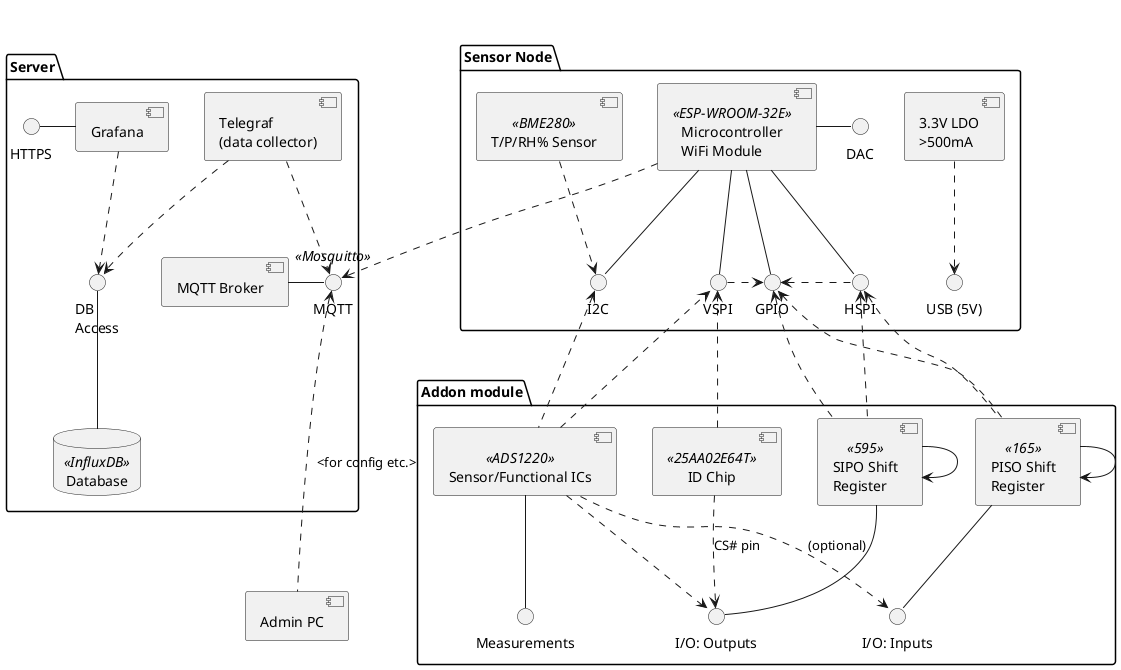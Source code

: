 @startuml

package snode as "Sensor Node" {
    component esp32 as "Microcontroller\nWiFi Module" <<ESP-WROOM-32E>> 
    component ldo as "3.3V LDO\n>500mA"
    component BME280 as "T/P/RH% Sensor" <<BME280>> 
    interface USB as "USB (5V)"
    interface VSPI
    interface HSPI 
    interface I2C 
    interface DAC 
    interface GPIO 
}

package module as "Addon module" {
    component sipo_sr as "SIPO Shift\nRegister" <<595>>
    component piso_sr as "PISO Shift\nRegister" <<165>>
    component id_eeprom as "ID Chip" <<25AA02E64T>>
    component sensor as "Sensor/Functional ICs" <<ADS1220>> 

    interface measurement as "Measurements"
    interface module_inputs as "I/O: Inputs"
    interface module_outputs as "I/O: Outputs"
}


package server as "Server" {
    component mqtt_broker as "MQTT Broker"
    interface mqtt as "MQTT" <<Mosquitto>> 

    component telegraf as "Telegraf\n(data collector)"
    database db as "Database" <<InfluxDB>>
    interface influx as "DB\nAccess"

    component grafana as "Grafana"
    interface HTTPS 
}

component pc as "Admin PC"


telegraf ..> mqtt 
telegraf ..> influx 
grafana ..> influx 
grafana -left- HTTPS 
ldo .d.> USB  
esp32 ..> mqtt
esp32 -d- VSPI
esp32 -- HSPI
esp32 -- I2C 
esp32 -r- DAC
esp32 -- GPIO
BME280 ..> I2C
mqtt_broker - mqtt 
db -up- influx

piso_sr -d- module_inputs
sipo_sr -d- module_outputs
HSPI <.. sipo_sr
HSPI <.. piso_sr
GPIO <.. piso_sr  
GPIO <.. sipo_sr
sipo_sr --> sipo_sr
piso_sr --> piso_sr


id_eeprom ..> module_outputs : CS# pin 
id_eeprom ..> VSPI

sensor ..> VSPI 
sensor ..> module_outputs
sensor ..> module_inputs : (optional)
sensor -d- measurement
sensor .u.> I2C

pc .up..> mqtt : <for config etc.> 

'Tuning 
piso_sr <-[hidden] sensor
DAC <-[hidden] ldo
BME280 <-[hidden] ldo
I2C <-[hidden] GPIO

GPIO <.right. HSPI
GPIO <.left. VSPI

' Doesn't seem to play nicely layout-wise: 
'snode "1" --o "0..*" module

@enduml